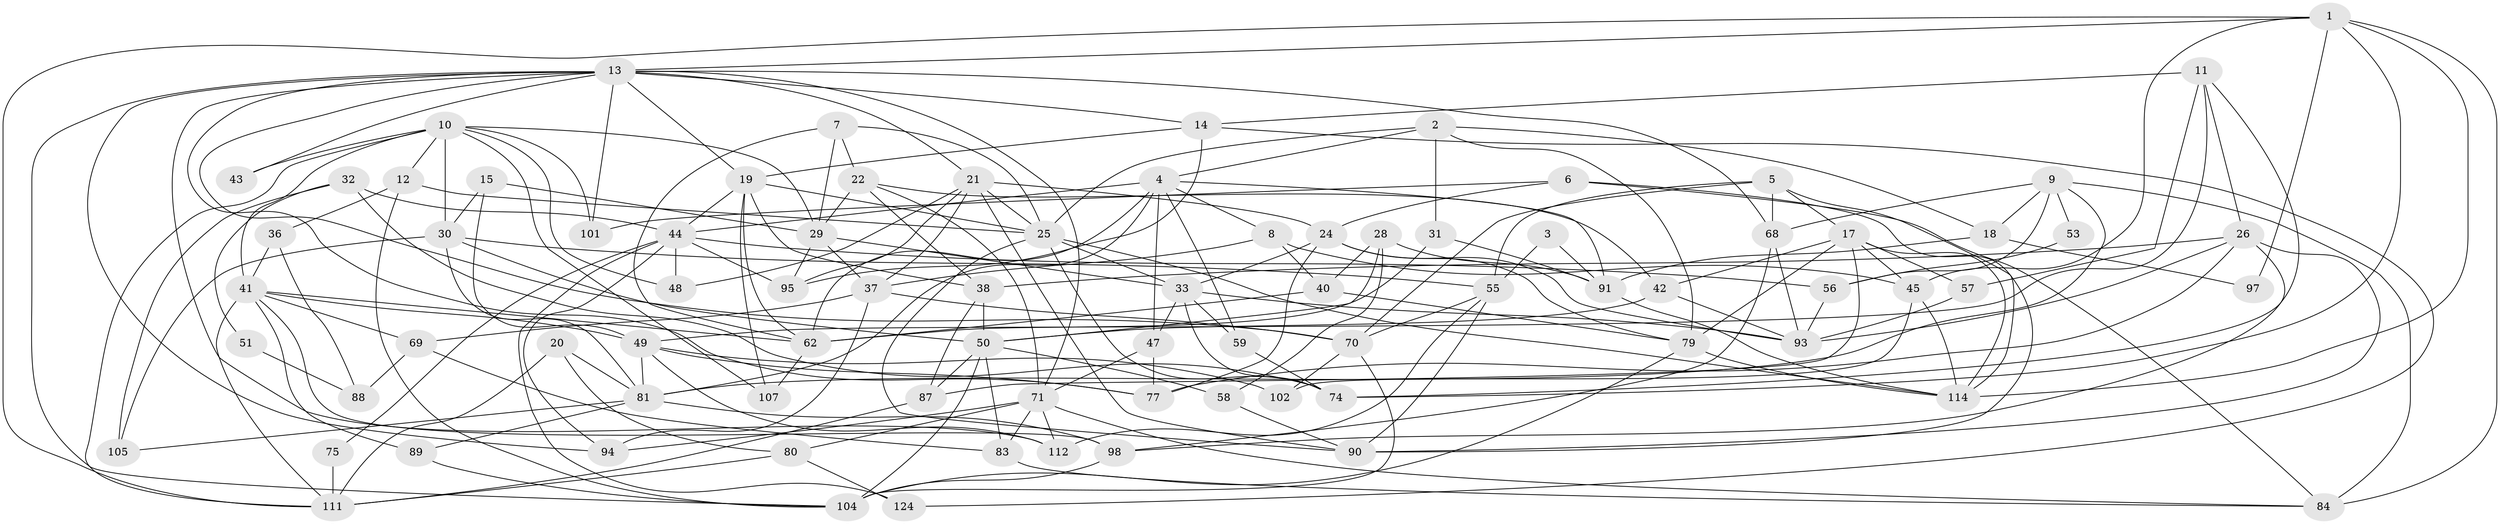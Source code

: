 // Generated by graph-tools (version 1.1) at 2025/23/03/03/25 07:23:59]
// undirected, 82 vertices, 207 edges
graph export_dot {
graph [start="1"]
  node [color=gray90,style=filled];
  1 [super="+123"];
  2 [super="+76"];
  3;
  4 [super="+63"];
  5 [super="+16"];
  6;
  7;
  8;
  9 [super="+96"];
  10 [super="+39"];
  11 [super="+23"];
  12;
  13 [super="+121"];
  14 [super="+34"];
  15;
  17 [super="+52"];
  18;
  19 [super="+92"];
  20 [super="+128"];
  21 [super="+113"];
  22 [super="+86"];
  24 [super="+27"];
  25 [super="+35"];
  26 [super="+67"];
  28 [super="+54"];
  29 [super="+118"];
  30 [super="+78"];
  31;
  32;
  33 [super="+72"];
  36;
  37 [super="+108"];
  38 [super="+65"];
  40 [super="+119"];
  41 [super="+61"];
  42;
  43;
  44 [super="+60"];
  45 [super="+46"];
  47;
  48;
  49 [super="+103"];
  50 [super="+64"];
  51;
  53;
  55 [super="+66"];
  56;
  57;
  58;
  59 [super="+82"];
  62 [super="+99"];
  68 [super="+73"];
  69;
  70 [super="+85"];
  71 [super="+110"];
  74 [super="+125"];
  75;
  77 [super="+127"];
  79;
  80;
  81 [super="+129"];
  83;
  84 [super="+109"];
  87;
  88;
  89;
  90 [super="+116"];
  91;
  93 [super="+100"];
  94 [super="+122"];
  95 [super="+106"];
  97;
  98 [super="+126"];
  101;
  102;
  104 [super="+117"];
  105;
  107;
  111 [super="+115"];
  112;
  114 [super="+120"];
  124;
  1 -- 13;
  1 -- 45;
  1 -- 114;
  1 -- 84;
  1 -- 74;
  1 -- 97;
  1 -- 111;
  2 -- 79;
  2 -- 18;
  2 -- 4;
  2 -- 25;
  2 -- 31;
  3 -- 55;
  3 -- 91;
  4 -- 8;
  4 -- 62;
  4 -- 47;
  4 -- 59;
  4 -- 91;
  4 -- 44;
  4 -- 81;
  5 -- 114;
  5 -- 55 [weight=2];
  5 -- 17;
  5 -- 68;
  5 -- 70;
  6 -- 24;
  6 -- 101;
  6 -- 84;
  6 -- 90;
  7 -- 29;
  7 -- 22;
  7 -- 62;
  7 -- 25;
  8 -- 45;
  8 -- 37;
  8 -- 40;
  9 -- 84;
  9 -- 56;
  9 -- 53;
  9 -- 18;
  9 -- 81;
  9 -- 68;
  10 -- 12;
  10 -- 101;
  10 -- 29;
  10 -- 30;
  10 -- 48;
  10 -- 107;
  10 -- 41;
  10 -- 43;
  10 -- 111;
  11 -- 57;
  11 -- 74;
  11 -- 14;
  11 -- 26;
  11 -- 49;
  12 -- 104;
  12 -- 25;
  12 -- 36;
  13 -- 21;
  13 -- 77;
  13 -- 101;
  13 -- 104;
  13 -- 70;
  13 -- 71;
  13 -- 43;
  13 -- 14;
  13 -- 112;
  13 -- 68;
  13 -- 94;
  13 -- 19;
  14 -- 124;
  14 -- 95;
  14 -- 19;
  15 -- 49;
  15 -- 30;
  15 -- 29;
  17 -- 42;
  17 -- 87;
  17 -- 45;
  17 -- 57;
  17 -- 79;
  17 -- 114;
  18 -- 91;
  18 -- 97;
  19 -- 62;
  19 -- 44;
  19 -- 38;
  19 -- 25;
  19 -- 107;
  20 -- 80;
  20 -- 111;
  20 -- 81;
  21 -- 25;
  21 -- 37;
  21 -- 48;
  21 -- 24;
  21 -- 90;
  21 -- 95;
  22 -- 29;
  22 -- 42;
  22 -- 38;
  22 -- 71;
  24 -- 79;
  24 -- 77;
  24 -- 93;
  24 -- 33;
  25 -- 114;
  25 -- 90;
  25 -- 74;
  25 -- 33;
  26 -- 38;
  26 -- 77;
  26 -- 98;
  26 -- 90;
  26 -- 93;
  28 -- 40;
  28 -- 50 [weight=2];
  28 -- 91;
  28 -- 58;
  29 -- 37;
  29 -- 95;
  29 -- 33;
  30 -- 81;
  30 -- 105;
  30 -- 55;
  30 -- 50;
  31 -- 91;
  31 -- 62;
  32 -- 105;
  32 -- 51;
  32 -- 74;
  32 -- 44;
  33 -- 74;
  33 -- 59;
  33 -- 93;
  33 -- 47;
  36 -- 41;
  36 -- 88;
  37 -- 70;
  37 -- 69;
  37 -- 94;
  38 -- 50;
  38 -- 87;
  40 -- 79;
  40 -- 62;
  41 -- 49;
  41 -- 62;
  41 -- 89;
  41 -- 98;
  41 -- 69;
  41 -- 111;
  42 -- 50;
  42 -- 93;
  44 -- 48 [weight=2];
  44 -- 56;
  44 -- 124;
  44 -- 75;
  44 -- 94;
  44 -- 95;
  45 -- 114;
  45 -- 102;
  47 -- 71;
  47 -- 77;
  49 -- 102;
  49 -- 112;
  49 -- 81;
  49 -- 77;
  50 -- 58;
  50 -- 83;
  50 -- 104;
  50 -- 87;
  51 -- 88;
  53 -- 56;
  55 -- 112;
  55 -- 90;
  55 -- 70;
  56 -- 93;
  57 -- 93;
  58 -- 90;
  59 -- 74;
  62 -- 107;
  68 -- 93;
  68 -- 98;
  69 -- 83;
  69 -- 88;
  70 -- 102;
  70 -- 104;
  71 -- 84;
  71 -- 80;
  71 -- 112;
  71 -- 83;
  71 -- 94;
  75 -- 111;
  79 -- 104;
  79 -- 114;
  80 -- 111;
  80 -- 124;
  81 -- 89;
  81 -- 98;
  81 -- 105;
  83 -- 84;
  87 -- 111;
  89 -- 104;
  91 -- 114;
  98 -- 104;
}
